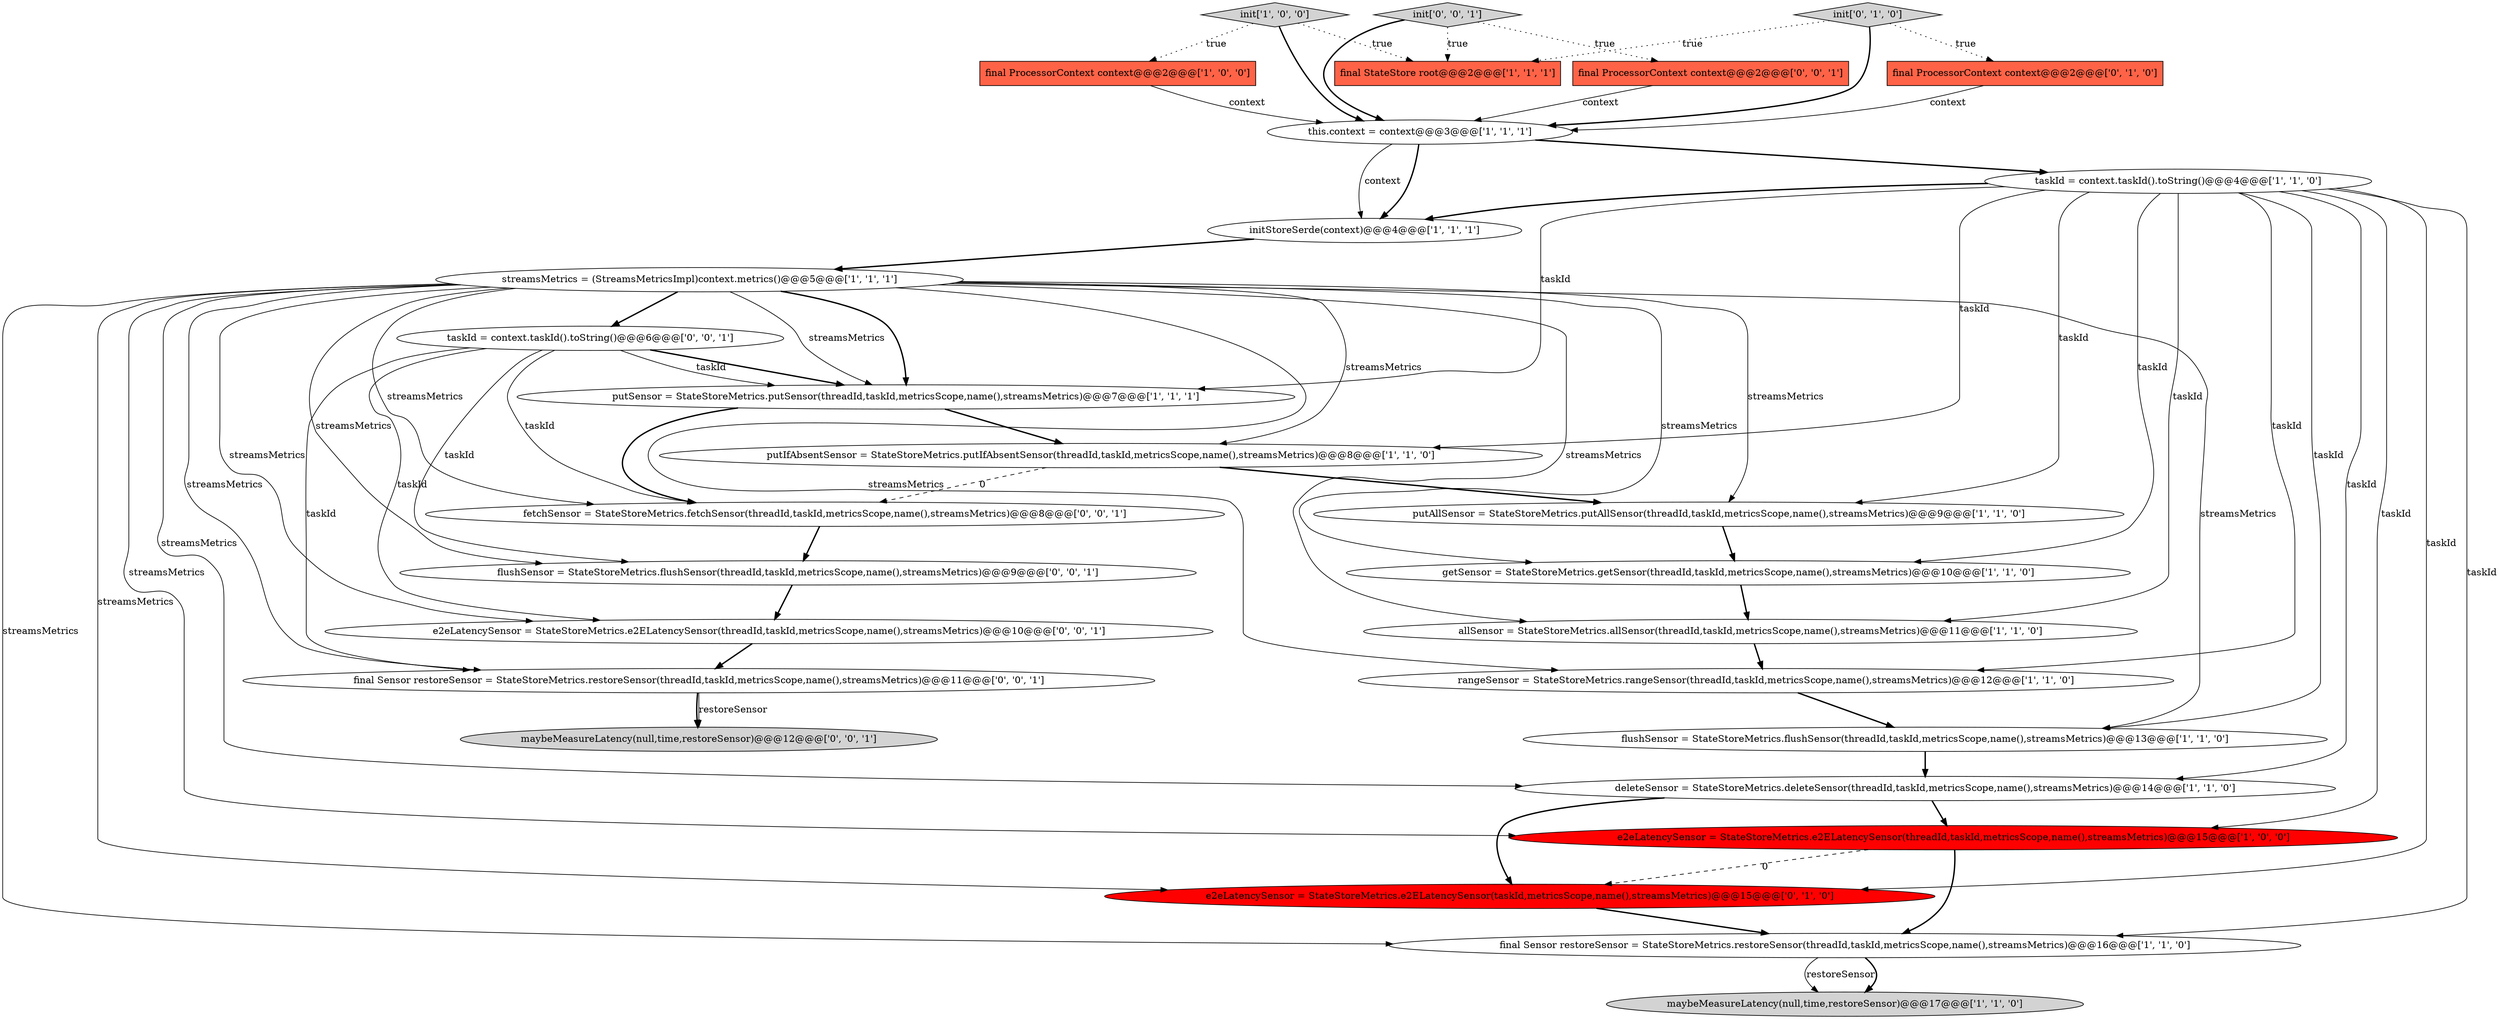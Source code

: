 digraph {
25 [style = filled, label = "final ProcessorContext context@@@2@@@['0', '0', '1']", fillcolor = tomato, shape = box image = "AAA0AAABBB3BBB"];
7 [style = filled, label = "taskId = context.taskId().toString()@@@4@@@['1', '1', '0']", fillcolor = white, shape = ellipse image = "AAA0AAABBB1BBB"];
1 [style = filled, label = "this.context = context@@@3@@@['1', '1', '1']", fillcolor = white, shape = ellipse image = "AAA0AAABBB1BBB"];
22 [style = filled, label = "fetchSensor = StateStoreMetrics.fetchSensor(threadId,taskId,metricsScope,name(),streamsMetrics)@@@8@@@['0', '0', '1']", fillcolor = white, shape = ellipse image = "AAA0AAABBB3BBB"];
0 [style = filled, label = "final ProcessorContext context@@@2@@@['1', '0', '0']", fillcolor = tomato, shape = box image = "AAA0AAABBB1BBB"];
4 [style = filled, label = "putSensor = StateStoreMetrics.putSensor(threadId,taskId,metricsScope,name(),streamsMetrics)@@@7@@@['1', '1', '1']", fillcolor = white, shape = ellipse image = "AAA0AAABBB1BBB"];
24 [style = filled, label = "flushSensor = StateStoreMetrics.flushSensor(threadId,taskId,metricsScope,name(),streamsMetrics)@@@9@@@['0', '0', '1']", fillcolor = white, shape = ellipse image = "AAA0AAABBB3BBB"];
28 [style = filled, label = "init['0', '0', '1']", fillcolor = lightgray, shape = diamond image = "AAA0AAABBB3BBB"];
15 [style = filled, label = "init['1', '0', '0']", fillcolor = lightgray, shape = diamond image = "AAA0AAABBB1BBB"];
21 [style = filled, label = "e2eLatencySensor = StateStoreMetrics.e2ELatencySensor(threadId,taskId,metricsScope,name(),streamsMetrics)@@@10@@@['0', '0', '1']", fillcolor = white, shape = ellipse image = "AAA0AAABBB3BBB"];
23 [style = filled, label = "taskId = context.taskId().toString()@@@6@@@['0', '0', '1']", fillcolor = white, shape = ellipse image = "AAA0AAABBB3BBB"];
20 [style = filled, label = "init['0', '1', '0']", fillcolor = lightgray, shape = diamond image = "AAA0AAABBB2BBB"];
5 [style = filled, label = "e2eLatencySensor = StateStoreMetrics.e2ELatencySensor(threadId,taskId,metricsScope,name(),streamsMetrics)@@@15@@@['1', '0', '0']", fillcolor = red, shape = ellipse image = "AAA1AAABBB1BBB"];
6 [style = filled, label = "maybeMeasureLatency(null,time,restoreSensor)@@@17@@@['1', '1', '0']", fillcolor = lightgray, shape = ellipse image = "AAA0AAABBB1BBB"];
17 [style = filled, label = "putIfAbsentSensor = StateStoreMetrics.putIfAbsentSensor(threadId,taskId,metricsScope,name(),streamsMetrics)@@@8@@@['1', '1', '0']", fillcolor = white, shape = ellipse image = "AAA0AAABBB1BBB"];
14 [style = filled, label = "final Sensor restoreSensor = StateStoreMetrics.restoreSensor(threadId,taskId,metricsScope,name(),streamsMetrics)@@@16@@@['1', '1', '0']", fillcolor = white, shape = ellipse image = "AAA0AAABBB1BBB"];
13 [style = filled, label = "putAllSensor = StateStoreMetrics.putAllSensor(threadId,taskId,metricsScope,name(),streamsMetrics)@@@9@@@['1', '1', '0']", fillcolor = white, shape = ellipse image = "AAA0AAABBB1BBB"];
12 [style = filled, label = "getSensor = StateStoreMetrics.getSensor(threadId,taskId,metricsScope,name(),streamsMetrics)@@@10@@@['1', '1', '0']", fillcolor = white, shape = ellipse image = "AAA0AAABBB1BBB"];
19 [style = filled, label = "final ProcessorContext context@@@2@@@['0', '1', '0']", fillcolor = tomato, shape = box image = "AAA0AAABBB2BBB"];
11 [style = filled, label = "deleteSensor = StateStoreMetrics.deleteSensor(threadId,taskId,metricsScope,name(),streamsMetrics)@@@14@@@['1', '1', '0']", fillcolor = white, shape = ellipse image = "AAA0AAABBB1BBB"];
27 [style = filled, label = "maybeMeasureLatency(null,time,restoreSensor)@@@12@@@['0', '0', '1']", fillcolor = lightgray, shape = ellipse image = "AAA0AAABBB3BBB"];
3 [style = filled, label = "rangeSensor = StateStoreMetrics.rangeSensor(threadId,taskId,metricsScope,name(),streamsMetrics)@@@12@@@['1', '1', '0']", fillcolor = white, shape = ellipse image = "AAA0AAABBB1BBB"];
9 [style = filled, label = "streamsMetrics = (StreamsMetricsImpl)context.metrics()@@@5@@@['1', '1', '1']", fillcolor = white, shape = ellipse image = "AAA0AAABBB1BBB"];
26 [style = filled, label = "final Sensor restoreSensor = StateStoreMetrics.restoreSensor(threadId,taskId,metricsScope,name(),streamsMetrics)@@@11@@@['0', '0', '1']", fillcolor = white, shape = ellipse image = "AAA0AAABBB3BBB"];
10 [style = filled, label = "flushSensor = StateStoreMetrics.flushSensor(threadId,taskId,metricsScope,name(),streamsMetrics)@@@13@@@['1', '1', '0']", fillcolor = white, shape = ellipse image = "AAA0AAABBB1BBB"];
2 [style = filled, label = "allSensor = StateStoreMetrics.allSensor(threadId,taskId,metricsScope,name(),streamsMetrics)@@@11@@@['1', '1', '0']", fillcolor = white, shape = ellipse image = "AAA0AAABBB1BBB"];
16 [style = filled, label = "initStoreSerde(context)@@@4@@@['1', '1', '1']", fillcolor = white, shape = ellipse image = "AAA0AAABBB1BBB"];
18 [style = filled, label = "e2eLatencySensor = StateStoreMetrics.e2ELatencySensor(taskId,metricsScope,name(),streamsMetrics)@@@15@@@['0', '1', '0']", fillcolor = red, shape = ellipse image = "AAA1AAABBB2BBB"];
8 [style = filled, label = "final StateStore root@@@2@@@['1', '1', '1']", fillcolor = tomato, shape = box image = "AAA0AAABBB1BBB"];
9->3 [style = solid, label="streamsMetrics"];
28->8 [style = dotted, label="true"];
4->17 [style = bold, label=""];
7->14 [style = solid, label="taskId"];
19->1 [style = solid, label="context"];
9->2 [style = solid, label="streamsMetrics"];
7->17 [style = solid, label="taskId"];
20->8 [style = dotted, label="true"];
9->4 [style = bold, label=""];
9->4 [style = solid, label="streamsMetrics"];
2->3 [style = bold, label=""];
28->25 [style = dotted, label="true"];
17->22 [style = dashed, label="0"];
23->22 [style = solid, label="taskId"];
23->4 [style = bold, label=""];
9->21 [style = solid, label="streamsMetrics"];
7->13 [style = solid, label="taskId"];
9->13 [style = solid, label="streamsMetrics"];
23->24 [style = solid, label="taskId"];
28->1 [style = bold, label=""];
9->5 [style = solid, label="streamsMetrics"];
9->14 [style = solid, label="streamsMetrics"];
23->4 [style = solid, label="taskId"];
9->24 [style = solid, label="streamsMetrics"];
7->10 [style = solid, label="taskId"];
5->14 [style = bold, label=""];
20->1 [style = bold, label=""];
15->0 [style = dotted, label="true"];
5->18 [style = dashed, label="0"];
1->7 [style = bold, label=""];
23->26 [style = solid, label="taskId"];
9->22 [style = solid, label="streamsMetrics"];
11->18 [style = bold, label=""];
7->4 [style = solid, label="taskId"];
7->5 [style = solid, label="taskId"];
0->1 [style = solid, label="context"];
9->23 [style = bold, label=""];
9->26 [style = solid, label="streamsMetrics"];
3->10 [style = bold, label=""];
11->5 [style = bold, label=""];
14->6 [style = solid, label="restoreSensor"];
12->2 [style = bold, label=""];
21->26 [style = bold, label=""];
26->27 [style = bold, label=""];
13->12 [style = bold, label=""];
15->8 [style = dotted, label="true"];
7->11 [style = solid, label="taskId"];
25->1 [style = solid, label="context"];
24->21 [style = bold, label=""];
15->1 [style = bold, label=""];
9->17 [style = solid, label="streamsMetrics"];
1->16 [style = bold, label=""];
7->16 [style = bold, label=""];
9->11 [style = solid, label="streamsMetrics"];
9->12 [style = solid, label="streamsMetrics"];
7->12 [style = solid, label="taskId"];
7->3 [style = solid, label="taskId"];
9->18 [style = solid, label="streamsMetrics"];
17->13 [style = bold, label=""];
20->19 [style = dotted, label="true"];
22->24 [style = bold, label=""];
7->18 [style = solid, label="taskId"];
9->10 [style = solid, label="streamsMetrics"];
18->14 [style = bold, label=""];
23->21 [style = solid, label="taskId"];
16->9 [style = bold, label=""];
1->16 [style = solid, label="context"];
14->6 [style = bold, label=""];
4->22 [style = bold, label=""];
26->27 [style = solid, label="restoreSensor"];
10->11 [style = bold, label=""];
7->2 [style = solid, label="taskId"];
}
